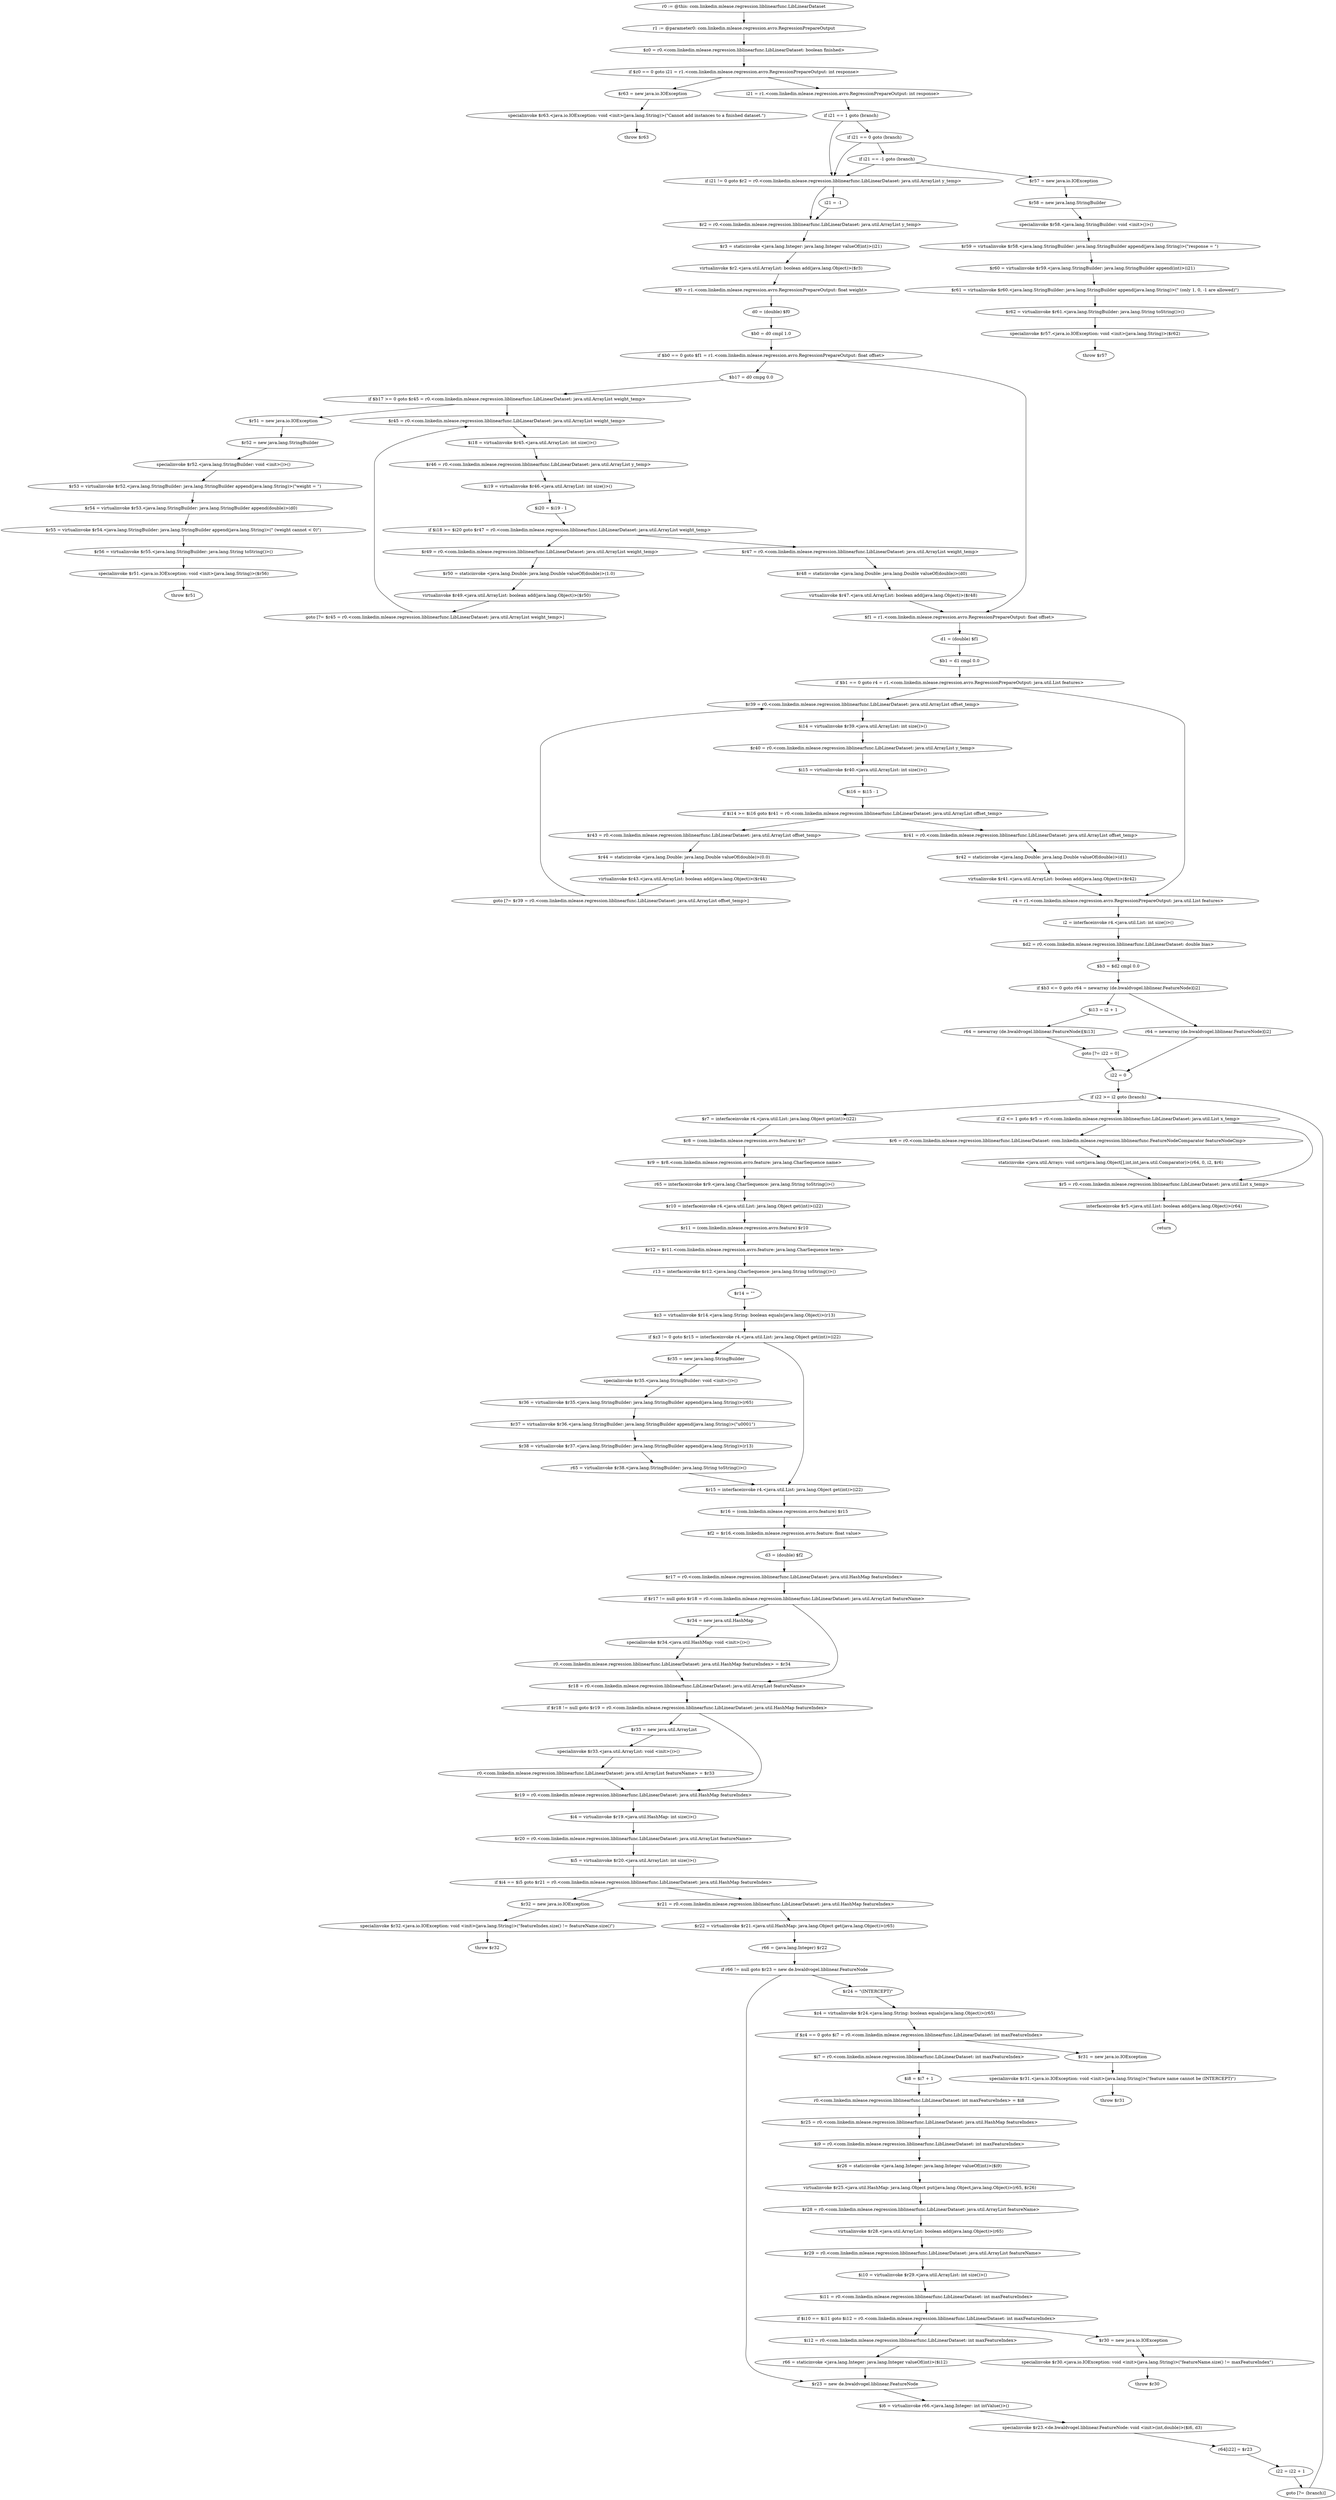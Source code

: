 digraph "unitGraph" {
    "r0 := @this: com.linkedin.mlease.regression.liblinearfunc.LibLinearDataset"
    "r1 := @parameter0: com.linkedin.mlease.regression.avro.RegressionPrepareOutput"
    "$z0 = r0.<com.linkedin.mlease.regression.liblinearfunc.LibLinearDataset: boolean finished>"
    "if $z0 == 0 goto i21 = r1.<com.linkedin.mlease.regression.avro.RegressionPrepareOutput: int response>"
    "$r63 = new java.io.IOException"
    "specialinvoke $r63.<java.io.IOException: void <init>(java.lang.String)>(\"Cannot add instances to a finished dataset.\")"
    "throw $r63"
    "i21 = r1.<com.linkedin.mlease.regression.avro.RegressionPrepareOutput: int response>"
    "if i21 == 1 goto (branch)"
    "if i21 == 0 goto (branch)"
    "if i21 == -1 goto (branch)"
    "$r57 = new java.io.IOException"
    "$r58 = new java.lang.StringBuilder"
    "specialinvoke $r58.<java.lang.StringBuilder: void <init>()>()"
    "$r59 = virtualinvoke $r58.<java.lang.StringBuilder: java.lang.StringBuilder append(java.lang.String)>(\"response = \")"
    "$r60 = virtualinvoke $r59.<java.lang.StringBuilder: java.lang.StringBuilder append(int)>(i21)"
    "$r61 = virtualinvoke $r60.<java.lang.StringBuilder: java.lang.StringBuilder append(java.lang.String)>(\" (only 1, 0, -1 are allowed)\")"
    "$r62 = virtualinvoke $r61.<java.lang.StringBuilder: java.lang.String toString()>()"
    "specialinvoke $r57.<java.io.IOException: void <init>(java.lang.String)>($r62)"
    "throw $r57"
    "if i21 != 0 goto $r2 = r0.<com.linkedin.mlease.regression.liblinearfunc.LibLinearDataset: java.util.ArrayList y_temp>"
    "i21 = -1"
    "$r2 = r0.<com.linkedin.mlease.regression.liblinearfunc.LibLinearDataset: java.util.ArrayList y_temp>"
    "$r3 = staticinvoke <java.lang.Integer: java.lang.Integer valueOf(int)>(i21)"
    "virtualinvoke $r2.<java.util.ArrayList: boolean add(java.lang.Object)>($r3)"
    "$f0 = r1.<com.linkedin.mlease.regression.avro.RegressionPrepareOutput: float weight>"
    "d0 = (double) $f0"
    "$b0 = d0 cmpl 1.0"
    "if $b0 == 0 goto $f1 = r1.<com.linkedin.mlease.regression.avro.RegressionPrepareOutput: float offset>"
    "$b17 = d0 cmpg 0.0"
    "if $b17 >= 0 goto $r45 = r0.<com.linkedin.mlease.regression.liblinearfunc.LibLinearDataset: java.util.ArrayList weight_temp>"
    "$r51 = new java.io.IOException"
    "$r52 = new java.lang.StringBuilder"
    "specialinvoke $r52.<java.lang.StringBuilder: void <init>()>()"
    "$r53 = virtualinvoke $r52.<java.lang.StringBuilder: java.lang.StringBuilder append(java.lang.String)>(\"weight = \")"
    "$r54 = virtualinvoke $r53.<java.lang.StringBuilder: java.lang.StringBuilder append(double)>(d0)"
    "$r55 = virtualinvoke $r54.<java.lang.StringBuilder: java.lang.StringBuilder append(java.lang.String)>(\" (weight cannot < 0)\")"
    "$r56 = virtualinvoke $r55.<java.lang.StringBuilder: java.lang.String toString()>()"
    "specialinvoke $r51.<java.io.IOException: void <init>(java.lang.String)>($r56)"
    "throw $r51"
    "$r45 = r0.<com.linkedin.mlease.regression.liblinearfunc.LibLinearDataset: java.util.ArrayList weight_temp>"
    "$i18 = virtualinvoke $r45.<java.util.ArrayList: int size()>()"
    "$r46 = r0.<com.linkedin.mlease.regression.liblinearfunc.LibLinearDataset: java.util.ArrayList y_temp>"
    "$i19 = virtualinvoke $r46.<java.util.ArrayList: int size()>()"
    "$i20 = $i19 - 1"
    "if $i18 >= $i20 goto $r47 = r0.<com.linkedin.mlease.regression.liblinearfunc.LibLinearDataset: java.util.ArrayList weight_temp>"
    "$r49 = r0.<com.linkedin.mlease.regression.liblinearfunc.LibLinearDataset: java.util.ArrayList weight_temp>"
    "$r50 = staticinvoke <java.lang.Double: java.lang.Double valueOf(double)>(1.0)"
    "virtualinvoke $r49.<java.util.ArrayList: boolean add(java.lang.Object)>($r50)"
    "goto [?= $r45 = r0.<com.linkedin.mlease.regression.liblinearfunc.LibLinearDataset: java.util.ArrayList weight_temp>]"
    "$r47 = r0.<com.linkedin.mlease.regression.liblinearfunc.LibLinearDataset: java.util.ArrayList weight_temp>"
    "$r48 = staticinvoke <java.lang.Double: java.lang.Double valueOf(double)>(d0)"
    "virtualinvoke $r47.<java.util.ArrayList: boolean add(java.lang.Object)>($r48)"
    "$f1 = r1.<com.linkedin.mlease.regression.avro.RegressionPrepareOutput: float offset>"
    "d1 = (double) $f1"
    "$b1 = d1 cmpl 0.0"
    "if $b1 == 0 goto r4 = r1.<com.linkedin.mlease.regression.avro.RegressionPrepareOutput: java.util.List features>"
    "$r39 = r0.<com.linkedin.mlease.regression.liblinearfunc.LibLinearDataset: java.util.ArrayList offset_temp>"
    "$i14 = virtualinvoke $r39.<java.util.ArrayList: int size()>()"
    "$r40 = r0.<com.linkedin.mlease.regression.liblinearfunc.LibLinearDataset: java.util.ArrayList y_temp>"
    "$i15 = virtualinvoke $r40.<java.util.ArrayList: int size()>()"
    "$i16 = $i15 - 1"
    "if $i14 >= $i16 goto $r41 = r0.<com.linkedin.mlease.regression.liblinearfunc.LibLinearDataset: java.util.ArrayList offset_temp>"
    "$r43 = r0.<com.linkedin.mlease.regression.liblinearfunc.LibLinearDataset: java.util.ArrayList offset_temp>"
    "$r44 = staticinvoke <java.lang.Double: java.lang.Double valueOf(double)>(0.0)"
    "virtualinvoke $r43.<java.util.ArrayList: boolean add(java.lang.Object)>($r44)"
    "goto [?= $r39 = r0.<com.linkedin.mlease.regression.liblinearfunc.LibLinearDataset: java.util.ArrayList offset_temp>]"
    "$r41 = r0.<com.linkedin.mlease.regression.liblinearfunc.LibLinearDataset: java.util.ArrayList offset_temp>"
    "$r42 = staticinvoke <java.lang.Double: java.lang.Double valueOf(double)>(d1)"
    "virtualinvoke $r41.<java.util.ArrayList: boolean add(java.lang.Object)>($r42)"
    "r4 = r1.<com.linkedin.mlease.regression.avro.RegressionPrepareOutput: java.util.List features>"
    "i2 = interfaceinvoke r4.<java.util.List: int size()>()"
    "$d2 = r0.<com.linkedin.mlease.regression.liblinearfunc.LibLinearDataset: double bias>"
    "$b3 = $d2 cmpl 0.0"
    "if $b3 <= 0 goto r64 = newarray (de.bwaldvogel.liblinear.FeatureNode)[i2]"
    "$i13 = i2 + 1"
    "r64 = newarray (de.bwaldvogel.liblinear.FeatureNode)[$i13]"
    "goto [?= i22 = 0]"
    "r64 = newarray (de.bwaldvogel.liblinear.FeatureNode)[i2]"
    "i22 = 0"
    "if i22 >= i2 goto (branch)"
    "$r7 = interfaceinvoke r4.<java.util.List: java.lang.Object get(int)>(i22)"
    "$r8 = (com.linkedin.mlease.regression.avro.feature) $r7"
    "$r9 = $r8.<com.linkedin.mlease.regression.avro.feature: java.lang.CharSequence name>"
    "r65 = interfaceinvoke $r9.<java.lang.CharSequence: java.lang.String toString()>()"
    "$r10 = interfaceinvoke r4.<java.util.List: java.lang.Object get(int)>(i22)"
    "$r11 = (com.linkedin.mlease.regression.avro.feature) $r10"
    "$r12 = $r11.<com.linkedin.mlease.regression.avro.feature: java.lang.CharSequence term>"
    "r13 = interfaceinvoke $r12.<java.lang.CharSequence: java.lang.String toString()>()"
    "$r14 = \"\""
    "$z3 = virtualinvoke $r14.<java.lang.String: boolean equals(java.lang.Object)>(r13)"
    "if $z3 != 0 goto $r15 = interfaceinvoke r4.<java.util.List: java.lang.Object get(int)>(i22)"
    "$r35 = new java.lang.StringBuilder"
    "specialinvoke $r35.<java.lang.StringBuilder: void <init>()>()"
    "$r36 = virtualinvoke $r35.<java.lang.StringBuilder: java.lang.StringBuilder append(java.lang.String)>(r65)"
    "$r37 = virtualinvoke $r36.<java.lang.StringBuilder: java.lang.StringBuilder append(java.lang.String)>(\"\u0001\")"
    "$r38 = virtualinvoke $r37.<java.lang.StringBuilder: java.lang.StringBuilder append(java.lang.String)>(r13)"
    "r65 = virtualinvoke $r38.<java.lang.StringBuilder: java.lang.String toString()>()"
    "$r15 = interfaceinvoke r4.<java.util.List: java.lang.Object get(int)>(i22)"
    "$r16 = (com.linkedin.mlease.regression.avro.feature) $r15"
    "$f2 = $r16.<com.linkedin.mlease.regression.avro.feature: float value>"
    "d3 = (double) $f2"
    "$r17 = r0.<com.linkedin.mlease.regression.liblinearfunc.LibLinearDataset: java.util.HashMap featureIndex>"
    "if $r17 != null goto $r18 = r0.<com.linkedin.mlease.regression.liblinearfunc.LibLinearDataset: java.util.ArrayList featureName>"
    "$r34 = new java.util.HashMap"
    "specialinvoke $r34.<java.util.HashMap: void <init>()>()"
    "r0.<com.linkedin.mlease.regression.liblinearfunc.LibLinearDataset: java.util.HashMap featureIndex> = $r34"
    "$r18 = r0.<com.linkedin.mlease.regression.liblinearfunc.LibLinearDataset: java.util.ArrayList featureName>"
    "if $r18 != null goto $r19 = r0.<com.linkedin.mlease.regression.liblinearfunc.LibLinearDataset: java.util.HashMap featureIndex>"
    "$r33 = new java.util.ArrayList"
    "specialinvoke $r33.<java.util.ArrayList: void <init>()>()"
    "r0.<com.linkedin.mlease.regression.liblinearfunc.LibLinearDataset: java.util.ArrayList featureName> = $r33"
    "$r19 = r0.<com.linkedin.mlease.regression.liblinearfunc.LibLinearDataset: java.util.HashMap featureIndex>"
    "$i4 = virtualinvoke $r19.<java.util.HashMap: int size()>()"
    "$r20 = r0.<com.linkedin.mlease.regression.liblinearfunc.LibLinearDataset: java.util.ArrayList featureName>"
    "$i5 = virtualinvoke $r20.<java.util.ArrayList: int size()>()"
    "if $i4 == $i5 goto $r21 = r0.<com.linkedin.mlease.regression.liblinearfunc.LibLinearDataset: java.util.HashMap featureIndex>"
    "$r32 = new java.io.IOException"
    "specialinvoke $r32.<java.io.IOException: void <init>(java.lang.String)>(\"featureIndex.size() != featureName.size()\")"
    "throw $r32"
    "$r21 = r0.<com.linkedin.mlease.regression.liblinearfunc.LibLinearDataset: java.util.HashMap featureIndex>"
    "$r22 = virtualinvoke $r21.<java.util.HashMap: java.lang.Object get(java.lang.Object)>(r65)"
    "r66 = (java.lang.Integer) $r22"
    "if r66 != null goto $r23 = new de.bwaldvogel.liblinear.FeatureNode"
    "$r24 = \"(INTERCEPT)\""
    "$z4 = virtualinvoke $r24.<java.lang.String: boolean equals(java.lang.Object)>(r65)"
    "if $z4 == 0 goto $i7 = r0.<com.linkedin.mlease.regression.liblinearfunc.LibLinearDataset: int maxFeatureIndex>"
    "$r31 = new java.io.IOException"
    "specialinvoke $r31.<java.io.IOException: void <init>(java.lang.String)>(\"feature name cannot be (INTERCEPT)\")"
    "throw $r31"
    "$i7 = r0.<com.linkedin.mlease.regression.liblinearfunc.LibLinearDataset: int maxFeatureIndex>"
    "$i8 = $i7 + 1"
    "r0.<com.linkedin.mlease.regression.liblinearfunc.LibLinearDataset: int maxFeatureIndex> = $i8"
    "$r25 = r0.<com.linkedin.mlease.regression.liblinearfunc.LibLinearDataset: java.util.HashMap featureIndex>"
    "$i9 = r0.<com.linkedin.mlease.regression.liblinearfunc.LibLinearDataset: int maxFeatureIndex>"
    "$r26 = staticinvoke <java.lang.Integer: java.lang.Integer valueOf(int)>($i9)"
    "virtualinvoke $r25.<java.util.HashMap: java.lang.Object put(java.lang.Object,java.lang.Object)>(r65, $r26)"
    "$r28 = r0.<com.linkedin.mlease.regression.liblinearfunc.LibLinearDataset: java.util.ArrayList featureName>"
    "virtualinvoke $r28.<java.util.ArrayList: boolean add(java.lang.Object)>(r65)"
    "$r29 = r0.<com.linkedin.mlease.regression.liblinearfunc.LibLinearDataset: java.util.ArrayList featureName>"
    "$i10 = virtualinvoke $r29.<java.util.ArrayList: int size()>()"
    "$i11 = r0.<com.linkedin.mlease.regression.liblinearfunc.LibLinearDataset: int maxFeatureIndex>"
    "if $i10 == $i11 goto $i12 = r0.<com.linkedin.mlease.regression.liblinearfunc.LibLinearDataset: int maxFeatureIndex>"
    "$r30 = new java.io.IOException"
    "specialinvoke $r30.<java.io.IOException: void <init>(java.lang.String)>(\"featureName.size() != maxFeatureIndex\")"
    "throw $r30"
    "$i12 = r0.<com.linkedin.mlease.regression.liblinearfunc.LibLinearDataset: int maxFeatureIndex>"
    "r66 = staticinvoke <java.lang.Integer: java.lang.Integer valueOf(int)>($i12)"
    "$r23 = new de.bwaldvogel.liblinear.FeatureNode"
    "$i6 = virtualinvoke r66.<java.lang.Integer: int intValue()>()"
    "specialinvoke $r23.<de.bwaldvogel.liblinear.FeatureNode: void <init>(int,double)>($i6, d3)"
    "r64[i22] = $r23"
    "i22 = i22 + 1"
    "goto [?= (branch)]"
    "if i2 <= 1 goto $r5 = r0.<com.linkedin.mlease.regression.liblinearfunc.LibLinearDataset: java.util.List x_temp>"
    "$r6 = r0.<com.linkedin.mlease.regression.liblinearfunc.LibLinearDataset: com.linkedin.mlease.regression.liblinearfunc.FeatureNodeComparator featureNodeCmp>"
    "staticinvoke <java.util.Arrays: void sort(java.lang.Object[],int,int,java.util.Comparator)>(r64, 0, i2, $r6)"
    "$r5 = r0.<com.linkedin.mlease.regression.liblinearfunc.LibLinearDataset: java.util.List x_temp>"
    "interfaceinvoke $r5.<java.util.List: boolean add(java.lang.Object)>(r64)"
    "return"
    "r0 := @this: com.linkedin.mlease.regression.liblinearfunc.LibLinearDataset"->"r1 := @parameter0: com.linkedin.mlease.regression.avro.RegressionPrepareOutput";
    "r1 := @parameter0: com.linkedin.mlease.regression.avro.RegressionPrepareOutput"->"$z0 = r0.<com.linkedin.mlease.regression.liblinearfunc.LibLinearDataset: boolean finished>";
    "$z0 = r0.<com.linkedin.mlease.regression.liblinearfunc.LibLinearDataset: boolean finished>"->"if $z0 == 0 goto i21 = r1.<com.linkedin.mlease.regression.avro.RegressionPrepareOutput: int response>";
    "if $z0 == 0 goto i21 = r1.<com.linkedin.mlease.regression.avro.RegressionPrepareOutput: int response>"->"$r63 = new java.io.IOException";
    "if $z0 == 0 goto i21 = r1.<com.linkedin.mlease.regression.avro.RegressionPrepareOutput: int response>"->"i21 = r1.<com.linkedin.mlease.regression.avro.RegressionPrepareOutput: int response>";
    "$r63 = new java.io.IOException"->"specialinvoke $r63.<java.io.IOException: void <init>(java.lang.String)>(\"Cannot add instances to a finished dataset.\")";
    "specialinvoke $r63.<java.io.IOException: void <init>(java.lang.String)>(\"Cannot add instances to a finished dataset.\")"->"throw $r63";
    "i21 = r1.<com.linkedin.mlease.regression.avro.RegressionPrepareOutput: int response>"->"if i21 == 1 goto (branch)";
    "if i21 == 1 goto (branch)"->"if i21 == 0 goto (branch)";
    "if i21 == 1 goto (branch)"->"if i21 != 0 goto $r2 = r0.<com.linkedin.mlease.regression.liblinearfunc.LibLinearDataset: java.util.ArrayList y_temp>";
    "if i21 == 0 goto (branch)"->"if i21 == -1 goto (branch)";
    "if i21 == 0 goto (branch)"->"if i21 != 0 goto $r2 = r0.<com.linkedin.mlease.regression.liblinearfunc.LibLinearDataset: java.util.ArrayList y_temp>";
    "if i21 == -1 goto (branch)"->"$r57 = new java.io.IOException";
    "if i21 == -1 goto (branch)"->"if i21 != 0 goto $r2 = r0.<com.linkedin.mlease.regression.liblinearfunc.LibLinearDataset: java.util.ArrayList y_temp>";
    "$r57 = new java.io.IOException"->"$r58 = new java.lang.StringBuilder";
    "$r58 = new java.lang.StringBuilder"->"specialinvoke $r58.<java.lang.StringBuilder: void <init>()>()";
    "specialinvoke $r58.<java.lang.StringBuilder: void <init>()>()"->"$r59 = virtualinvoke $r58.<java.lang.StringBuilder: java.lang.StringBuilder append(java.lang.String)>(\"response = \")";
    "$r59 = virtualinvoke $r58.<java.lang.StringBuilder: java.lang.StringBuilder append(java.lang.String)>(\"response = \")"->"$r60 = virtualinvoke $r59.<java.lang.StringBuilder: java.lang.StringBuilder append(int)>(i21)";
    "$r60 = virtualinvoke $r59.<java.lang.StringBuilder: java.lang.StringBuilder append(int)>(i21)"->"$r61 = virtualinvoke $r60.<java.lang.StringBuilder: java.lang.StringBuilder append(java.lang.String)>(\" (only 1, 0, -1 are allowed)\")";
    "$r61 = virtualinvoke $r60.<java.lang.StringBuilder: java.lang.StringBuilder append(java.lang.String)>(\" (only 1, 0, -1 are allowed)\")"->"$r62 = virtualinvoke $r61.<java.lang.StringBuilder: java.lang.String toString()>()";
    "$r62 = virtualinvoke $r61.<java.lang.StringBuilder: java.lang.String toString()>()"->"specialinvoke $r57.<java.io.IOException: void <init>(java.lang.String)>($r62)";
    "specialinvoke $r57.<java.io.IOException: void <init>(java.lang.String)>($r62)"->"throw $r57";
    "if i21 != 0 goto $r2 = r0.<com.linkedin.mlease.regression.liblinearfunc.LibLinearDataset: java.util.ArrayList y_temp>"->"i21 = -1";
    "if i21 != 0 goto $r2 = r0.<com.linkedin.mlease.regression.liblinearfunc.LibLinearDataset: java.util.ArrayList y_temp>"->"$r2 = r0.<com.linkedin.mlease.regression.liblinearfunc.LibLinearDataset: java.util.ArrayList y_temp>";
    "i21 = -1"->"$r2 = r0.<com.linkedin.mlease.regression.liblinearfunc.LibLinearDataset: java.util.ArrayList y_temp>";
    "$r2 = r0.<com.linkedin.mlease.regression.liblinearfunc.LibLinearDataset: java.util.ArrayList y_temp>"->"$r3 = staticinvoke <java.lang.Integer: java.lang.Integer valueOf(int)>(i21)";
    "$r3 = staticinvoke <java.lang.Integer: java.lang.Integer valueOf(int)>(i21)"->"virtualinvoke $r2.<java.util.ArrayList: boolean add(java.lang.Object)>($r3)";
    "virtualinvoke $r2.<java.util.ArrayList: boolean add(java.lang.Object)>($r3)"->"$f0 = r1.<com.linkedin.mlease.regression.avro.RegressionPrepareOutput: float weight>";
    "$f0 = r1.<com.linkedin.mlease.regression.avro.RegressionPrepareOutput: float weight>"->"d0 = (double) $f0";
    "d0 = (double) $f0"->"$b0 = d0 cmpl 1.0";
    "$b0 = d0 cmpl 1.0"->"if $b0 == 0 goto $f1 = r1.<com.linkedin.mlease.regression.avro.RegressionPrepareOutput: float offset>";
    "if $b0 == 0 goto $f1 = r1.<com.linkedin.mlease.regression.avro.RegressionPrepareOutput: float offset>"->"$b17 = d0 cmpg 0.0";
    "if $b0 == 0 goto $f1 = r1.<com.linkedin.mlease.regression.avro.RegressionPrepareOutput: float offset>"->"$f1 = r1.<com.linkedin.mlease.regression.avro.RegressionPrepareOutput: float offset>";
    "$b17 = d0 cmpg 0.0"->"if $b17 >= 0 goto $r45 = r0.<com.linkedin.mlease.regression.liblinearfunc.LibLinearDataset: java.util.ArrayList weight_temp>";
    "if $b17 >= 0 goto $r45 = r0.<com.linkedin.mlease.regression.liblinearfunc.LibLinearDataset: java.util.ArrayList weight_temp>"->"$r51 = new java.io.IOException";
    "if $b17 >= 0 goto $r45 = r0.<com.linkedin.mlease.regression.liblinearfunc.LibLinearDataset: java.util.ArrayList weight_temp>"->"$r45 = r0.<com.linkedin.mlease.regression.liblinearfunc.LibLinearDataset: java.util.ArrayList weight_temp>";
    "$r51 = new java.io.IOException"->"$r52 = new java.lang.StringBuilder";
    "$r52 = new java.lang.StringBuilder"->"specialinvoke $r52.<java.lang.StringBuilder: void <init>()>()";
    "specialinvoke $r52.<java.lang.StringBuilder: void <init>()>()"->"$r53 = virtualinvoke $r52.<java.lang.StringBuilder: java.lang.StringBuilder append(java.lang.String)>(\"weight = \")";
    "$r53 = virtualinvoke $r52.<java.lang.StringBuilder: java.lang.StringBuilder append(java.lang.String)>(\"weight = \")"->"$r54 = virtualinvoke $r53.<java.lang.StringBuilder: java.lang.StringBuilder append(double)>(d0)";
    "$r54 = virtualinvoke $r53.<java.lang.StringBuilder: java.lang.StringBuilder append(double)>(d0)"->"$r55 = virtualinvoke $r54.<java.lang.StringBuilder: java.lang.StringBuilder append(java.lang.String)>(\" (weight cannot < 0)\")";
    "$r55 = virtualinvoke $r54.<java.lang.StringBuilder: java.lang.StringBuilder append(java.lang.String)>(\" (weight cannot < 0)\")"->"$r56 = virtualinvoke $r55.<java.lang.StringBuilder: java.lang.String toString()>()";
    "$r56 = virtualinvoke $r55.<java.lang.StringBuilder: java.lang.String toString()>()"->"specialinvoke $r51.<java.io.IOException: void <init>(java.lang.String)>($r56)";
    "specialinvoke $r51.<java.io.IOException: void <init>(java.lang.String)>($r56)"->"throw $r51";
    "$r45 = r0.<com.linkedin.mlease.regression.liblinearfunc.LibLinearDataset: java.util.ArrayList weight_temp>"->"$i18 = virtualinvoke $r45.<java.util.ArrayList: int size()>()";
    "$i18 = virtualinvoke $r45.<java.util.ArrayList: int size()>()"->"$r46 = r0.<com.linkedin.mlease.regression.liblinearfunc.LibLinearDataset: java.util.ArrayList y_temp>";
    "$r46 = r0.<com.linkedin.mlease.regression.liblinearfunc.LibLinearDataset: java.util.ArrayList y_temp>"->"$i19 = virtualinvoke $r46.<java.util.ArrayList: int size()>()";
    "$i19 = virtualinvoke $r46.<java.util.ArrayList: int size()>()"->"$i20 = $i19 - 1";
    "$i20 = $i19 - 1"->"if $i18 >= $i20 goto $r47 = r0.<com.linkedin.mlease.regression.liblinearfunc.LibLinearDataset: java.util.ArrayList weight_temp>";
    "if $i18 >= $i20 goto $r47 = r0.<com.linkedin.mlease.regression.liblinearfunc.LibLinearDataset: java.util.ArrayList weight_temp>"->"$r49 = r0.<com.linkedin.mlease.regression.liblinearfunc.LibLinearDataset: java.util.ArrayList weight_temp>";
    "if $i18 >= $i20 goto $r47 = r0.<com.linkedin.mlease.regression.liblinearfunc.LibLinearDataset: java.util.ArrayList weight_temp>"->"$r47 = r0.<com.linkedin.mlease.regression.liblinearfunc.LibLinearDataset: java.util.ArrayList weight_temp>";
    "$r49 = r0.<com.linkedin.mlease.regression.liblinearfunc.LibLinearDataset: java.util.ArrayList weight_temp>"->"$r50 = staticinvoke <java.lang.Double: java.lang.Double valueOf(double)>(1.0)";
    "$r50 = staticinvoke <java.lang.Double: java.lang.Double valueOf(double)>(1.0)"->"virtualinvoke $r49.<java.util.ArrayList: boolean add(java.lang.Object)>($r50)";
    "virtualinvoke $r49.<java.util.ArrayList: boolean add(java.lang.Object)>($r50)"->"goto [?= $r45 = r0.<com.linkedin.mlease.regression.liblinearfunc.LibLinearDataset: java.util.ArrayList weight_temp>]";
    "goto [?= $r45 = r0.<com.linkedin.mlease.regression.liblinearfunc.LibLinearDataset: java.util.ArrayList weight_temp>]"->"$r45 = r0.<com.linkedin.mlease.regression.liblinearfunc.LibLinearDataset: java.util.ArrayList weight_temp>";
    "$r47 = r0.<com.linkedin.mlease.regression.liblinearfunc.LibLinearDataset: java.util.ArrayList weight_temp>"->"$r48 = staticinvoke <java.lang.Double: java.lang.Double valueOf(double)>(d0)";
    "$r48 = staticinvoke <java.lang.Double: java.lang.Double valueOf(double)>(d0)"->"virtualinvoke $r47.<java.util.ArrayList: boolean add(java.lang.Object)>($r48)";
    "virtualinvoke $r47.<java.util.ArrayList: boolean add(java.lang.Object)>($r48)"->"$f1 = r1.<com.linkedin.mlease.regression.avro.RegressionPrepareOutput: float offset>";
    "$f1 = r1.<com.linkedin.mlease.regression.avro.RegressionPrepareOutput: float offset>"->"d1 = (double) $f1";
    "d1 = (double) $f1"->"$b1 = d1 cmpl 0.0";
    "$b1 = d1 cmpl 0.0"->"if $b1 == 0 goto r4 = r1.<com.linkedin.mlease.regression.avro.RegressionPrepareOutput: java.util.List features>";
    "if $b1 == 0 goto r4 = r1.<com.linkedin.mlease.regression.avro.RegressionPrepareOutput: java.util.List features>"->"$r39 = r0.<com.linkedin.mlease.regression.liblinearfunc.LibLinearDataset: java.util.ArrayList offset_temp>";
    "if $b1 == 0 goto r4 = r1.<com.linkedin.mlease.regression.avro.RegressionPrepareOutput: java.util.List features>"->"r4 = r1.<com.linkedin.mlease.regression.avro.RegressionPrepareOutput: java.util.List features>";
    "$r39 = r0.<com.linkedin.mlease.regression.liblinearfunc.LibLinearDataset: java.util.ArrayList offset_temp>"->"$i14 = virtualinvoke $r39.<java.util.ArrayList: int size()>()";
    "$i14 = virtualinvoke $r39.<java.util.ArrayList: int size()>()"->"$r40 = r0.<com.linkedin.mlease.regression.liblinearfunc.LibLinearDataset: java.util.ArrayList y_temp>";
    "$r40 = r0.<com.linkedin.mlease.regression.liblinearfunc.LibLinearDataset: java.util.ArrayList y_temp>"->"$i15 = virtualinvoke $r40.<java.util.ArrayList: int size()>()";
    "$i15 = virtualinvoke $r40.<java.util.ArrayList: int size()>()"->"$i16 = $i15 - 1";
    "$i16 = $i15 - 1"->"if $i14 >= $i16 goto $r41 = r0.<com.linkedin.mlease.regression.liblinearfunc.LibLinearDataset: java.util.ArrayList offset_temp>";
    "if $i14 >= $i16 goto $r41 = r0.<com.linkedin.mlease.regression.liblinearfunc.LibLinearDataset: java.util.ArrayList offset_temp>"->"$r43 = r0.<com.linkedin.mlease.regression.liblinearfunc.LibLinearDataset: java.util.ArrayList offset_temp>";
    "if $i14 >= $i16 goto $r41 = r0.<com.linkedin.mlease.regression.liblinearfunc.LibLinearDataset: java.util.ArrayList offset_temp>"->"$r41 = r0.<com.linkedin.mlease.regression.liblinearfunc.LibLinearDataset: java.util.ArrayList offset_temp>";
    "$r43 = r0.<com.linkedin.mlease.regression.liblinearfunc.LibLinearDataset: java.util.ArrayList offset_temp>"->"$r44 = staticinvoke <java.lang.Double: java.lang.Double valueOf(double)>(0.0)";
    "$r44 = staticinvoke <java.lang.Double: java.lang.Double valueOf(double)>(0.0)"->"virtualinvoke $r43.<java.util.ArrayList: boolean add(java.lang.Object)>($r44)";
    "virtualinvoke $r43.<java.util.ArrayList: boolean add(java.lang.Object)>($r44)"->"goto [?= $r39 = r0.<com.linkedin.mlease.regression.liblinearfunc.LibLinearDataset: java.util.ArrayList offset_temp>]";
    "goto [?= $r39 = r0.<com.linkedin.mlease.regression.liblinearfunc.LibLinearDataset: java.util.ArrayList offset_temp>]"->"$r39 = r0.<com.linkedin.mlease.regression.liblinearfunc.LibLinearDataset: java.util.ArrayList offset_temp>";
    "$r41 = r0.<com.linkedin.mlease.regression.liblinearfunc.LibLinearDataset: java.util.ArrayList offset_temp>"->"$r42 = staticinvoke <java.lang.Double: java.lang.Double valueOf(double)>(d1)";
    "$r42 = staticinvoke <java.lang.Double: java.lang.Double valueOf(double)>(d1)"->"virtualinvoke $r41.<java.util.ArrayList: boolean add(java.lang.Object)>($r42)";
    "virtualinvoke $r41.<java.util.ArrayList: boolean add(java.lang.Object)>($r42)"->"r4 = r1.<com.linkedin.mlease.regression.avro.RegressionPrepareOutput: java.util.List features>";
    "r4 = r1.<com.linkedin.mlease.regression.avro.RegressionPrepareOutput: java.util.List features>"->"i2 = interfaceinvoke r4.<java.util.List: int size()>()";
    "i2 = interfaceinvoke r4.<java.util.List: int size()>()"->"$d2 = r0.<com.linkedin.mlease.regression.liblinearfunc.LibLinearDataset: double bias>";
    "$d2 = r0.<com.linkedin.mlease.regression.liblinearfunc.LibLinearDataset: double bias>"->"$b3 = $d2 cmpl 0.0";
    "$b3 = $d2 cmpl 0.0"->"if $b3 <= 0 goto r64 = newarray (de.bwaldvogel.liblinear.FeatureNode)[i2]";
    "if $b3 <= 0 goto r64 = newarray (de.bwaldvogel.liblinear.FeatureNode)[i2]"->"$i13 = i2 + 1";
    "if $b3 <= 0 goto r64 = newarray (de.bwaldvogel.liblinear.FeatureNode)[i2]"->"r64 = newarray (de.bwaldvogel.liblinear.FeatureNode)[i2]";
    "$i13 = i2 + 1"->"r64 = newarray (de.bwaldvogel.liblinear.FeatureNode)[$i13]";
    "r64 = newarray (de.bwaldvogel.liblinear.FeatureNode)[$i13]"->"goto [?= i22 = 0]";
    "goto [?= i22 = 0]"->"i22 = 0";
    "r64 = newarray (de.bwaldvogel.liblinear.FeatureNode)[i2]"->"i22 = 0";
    "i22 = 0"->"if i22 >= i2 goto (branch)";
    "if i22 >= i2 goto (branch)"->"$r7 = interfaceinvoke r4.<java.util.List: java.lang.Object get(int)>(i22)";
    "if i22 >= i2 goto (branch)"->"if i2 <= 1 goto $r5 = r0.<com.linkedin.mlease.regression.liblinearfunc.LibLinearDataset: java.util.List x_temp>";
    "$r7 = interfaceinvoke r4.<java.util.List: java.lang.Object get(int)>(i22)"->"$r8 = (com.linkedin.mlease.regression.avro.feature) $r7";
    "$r8 = (com.linkedin.mlease.regression.avro.feature) $r7"->"$r9 = $r8.<com.linkedin.mlease.regression.avro.feature: java.lang.CharSequence name>";
    "$r9 = $r8.<com.linkedin.mlease.regression.avro.feature: java.lang.CharSequence name>"->"r65 = interfaceinvoke $r9.<java.lang.CharSequence: java.lang.String toString()>()";
    "r65 = interfaceinvoke $r9.<java.lang.CharSequence: java.lang.String toString()>()"->"$r10 = interfaceinvoke r4.<java.util.List: java.lang.Object get(int)>(i22)";
    "$r10 = interfaceinvoke r4.<java.util.List: java.lang.Object get(int)>(i22)"->"$r11 = (com.linkedin.mlease.regression.avro.feature) $r10";
    "$r11 = (com.linkedin.mlease.regression.avro.feature) $r10"->"$r12 = $r11.<com.linkedin.mlease.regression.avro.feature: java.lang.CharSequence term>";
    "$r12 = $r11.<com.linkedin.mlease.regression.avro.feature: java.lang.CharSequence term>"->"r13 = interfaceinvoke $r12.<java.lang.CharSequence: java.lang.String toString()>()";
    "r13 = interfaceinvoke $r12.<java.lang.CharSequence: java.lang.String toString()>()"->"$r14 = \"\"";
    "$r14 = \"\""->"$z3 = virtualinvoke $r14.<java.lang.String: boolean equals(java.lang.Object)>(r13)";
    "$z3 = virtualinvoke $r14.<java.lang.String: boolean equals(java.lang.Object)>(r13)"->"if $z3 != 0 goto $r15 = interfaceinvoke r4.<java.util.List: java.lang.Object get(int)>(i22)";
    "if $z3 != 0 goto $r15 = interfaceinvoke r4.<java.util.List: java.lang.Object get(int)>(i22)"->"$r35 = new java.lang.StringBuilder";
    "if $z3 != 0 goto $r15 = interfaceinvoke r4.<java.util.List: java.lang.Object get(int)>(i22)"->"$r15 = interfaceinvoke r4.<java.util.List: java.lang.Object get(int)>(i22)";
    "$r35 = new java.lang.StringBuilder"->"specialinvoke $r35.<java.lang.StringBuilder: void <init>()>()";
    "specialinvoke $r35.<java.lang.StringBuilder: void <init>()>()"->"$r36 = virtualinvoke $r35.<java.lang.StringBuilder: java.lang.StringBuilder append(java.lang.String)>(r65)";
    "$r36 = virtualinvoke $r35.<java.lang.StringBuilder: java.lang.StringBuilder append(java.lang.String)>(r65)"->"$r37 = virtualinvoke $r36.<java.lang.StringBuilder: java.lang.StringBuilder append(java.lang.String)>(\"\u0001\")";
    "$r37 = virtualinvoke $r36.<java.lang.StringBuilder: java.lang.StringBuilder append(java.lang.String)>(\"\u0001\")"->"$r38 = virtualinvoke $r37.<java.lang.StringBuilder: java.lang.StringBuilder append(java.lang.String)>(r13)";
    "$r38 = virtualinvoke $r37.<java.lang.StringBuilder: java.lang.StringBuilder append(java.lang.String)>(r13)"->"r65 = virtualinvoke $r38.<java.lang.StringBuilder: java.lang.String toString()>()";
    "r65 = virtualinvoke $r38.<java.lang.StringBuilder: java.lang.String toString()>()"->"$r15 = interfaceinvoke r4.<java.util.List: java.lang.Object get(int)>(i22)";
    "$r15 = interfaceinvoke r4.<java.util.List: java.lang.Object get(int)>(i22)"->"$r16 = (com.linkedin.mlease.regression.avro.feature) $r15";
    "$r16 = (com.linkedin.mlease.regression.avro.feature) $r15"->"$f2 = $r16.<com.linkedin.mlease.regression.avro.feature: float value>";
    "$f2 = $r16.<com.linkedin.mlease.regression.avro.feature: float value>"->"d3 = (double) $f2";
    "d3 = (double) $f2"->"$r17 = r0.<com.linkedin.mlease.regression.liblinearfunc.LibLinearDataset: java.util.HashMap featureIndex>";
    "$r17 = r0.<com.linkedin.mlease.regression.liblinearfunc.LibLinearDataset: java.util.HashMap featureIndex>"->"if $r17 != null goto $r18 = r0.<com.linkedin.mlease.regression.liblinearfunc.LibLinearDataset: java.util.ArrayList featureName>";
    "if $r17 != null goto $r18 = r0.<com.linkedin.mlease.regression.liblinearfunc.LibLinearDataset: java.util.ArrayList featureName>"->"$r34 = new java.util.HashMap";
    "if $r17 != null goto $r18 = r0.<com.linkedin.mlease.regression.liblinearfunc.LibLinearDataset: java.util.ArrayList featureName>"->"$r18 = r0.<com.linkedin.mlease.regression.liblinearfunc.LibLinearDataset: java.util.ArrayList featureName>";
    "$r34 = new java.util.HashMap"->"specialinvoke $r34.<java.util.HashMap: void <init>()>()";
    "specialinvoke $r34.<java.util.HashMap: void <init>()>()"->"r0.<com.linkedin.mlease.regression.liblinearfunc.LibLinearDataset: java.util.HashMap featureIndex> = $r34";
    "r0.<com.linkedin.mlease.regression.liblinearfunc.LibLinearDataset: java.util.HashMap featureIndex> = $r34"->"$r18 = r0.<com.linkedin.mlease.regression.liblinearfunc.LibLinearDataset: java.util.ArrayList featureName>";
    "$r18 = r0.<com.linkedin.mlease.regression.liblinearfunc.LibLinearDataset: java.util.ArrayList featureName>"->"if $r18 != null goto $r19 = r0.<com.linkedin.mlease.regression.liblinearfunc.LibLinearDataset: java.util.HashMap featureIndex>";
    "if $r18 != null goto $r19 = r0.<com.linkedin.mlease.regression.liblinearfunc.LibLinearDataset: java.util.HashMap featureIndex>"->"$r33 = new java.util.ArrayList";
    "if $r18 != null goto $r19 = r0.<com.linkedin.mlease.regression.liblinearfunc.LibLinearDataset: java.util.HashMap featureIndex>"->"$r19 = r0.<com.linkedin.mlease.regression.liblinearfunc.LibLinearDataset: java.util.HashMap featureIndex>";
    "$r33 = new java.util.ArrayList"->"specialinvoke $r33.<java.util.ArrayList: void <init>()>()";
    "specialinvoke $r33.<java.util.ArrayList: void <init>()>()"->"r0.<com.linkedin.mlease.regression.liblinearfunc.LibLinearDataset: java.util.ArrayList featureName> = $r33";
    "r0.<com.linkedin.mlease.regression.liblinearfunc.LibLinearDataset: java.util.ArrayList featureName> = $r33"->"$r19 = r0.<com.linkedin.mlease.regression.liblinearfunc.LibLinearDataset: java.util.HashMap featureIndex>";
    "$r19 = r0.<com.linkedin.mlease.regression.liblinearfunc.LibLinearDataset: java.util.HashMap featureIndex>"->"$i4 = virtualinvoke $r19.<java.util.HashMap: int size()>()";
    "$i4 = virtualinvoke $r19.<java.util.HashMap: int size()>()"->"$r20 = r0.<com.linkedin.mlease.regression.liblinearfunc.LibLinearDataset: java.util.ArrayList featureName>";
    "$r20 = r0.<com.linkedin.mlease.regression.liblinearfunc.LibLinearDataset: java.util.ArrayList featureName>"->"$i5 = virtualinvoke $r20.<java.util.ArrayList: int size()>()";
    "$i5 = virtualinvoke $r20.<java.util.ArrayList: int size()>()"->"if $i4 == $i5 goto $r21 = r0.<com.linkedin.mlease.regression.liblinearfunc.LibLinearDataset: java.util.HashMap featureIndex>";
    "if $i4 == $i5 goto $r21 = r0.<com.linkedin.mlease.regression.liblinearfunc.LibLinearDataset: java.util.HashMap featureIndex>"->"$r32 = new java.io.IOException";
    "if $i4 == $i5 goto $r21 = r0.<com.linkedin.mlease.regression.liblinearfunc.LibLinearDataset: java.util.HashMap featureIndex>"->"$r21 = r0.<com.linkedin.mlease.regression.liblinearfunc.LibLinearDataset: java.util.HashMap featureIndex>";
    "$r32 = new java.io.IOException"->"specialinvoke $r32.<java.io.IOException: void <init>(java.lang.String)>(\"featureIndex.size() != featureName.size()\")";
    "specialinvoke $r32.<java.io.IOException: void <init>(java.lang.String)>(\"featureIndex.size() != featureName.size()\")"->"throw $r32";
    "$r21 = r0.<com.linkedin.mlease.regression.liblinearfunc.LibLinearDataset: java.util.HashMap featureIndex>"->"$r22 = virtualinvoke $r21.<java.util.HashMap: java.lang.Object get(java.lang.Object)>(r65)";
    "$r22 = virtualinvoke $r21.<java.util.HashMap: java.lang.Object get(java.lang.Object)>(r65)"->"r66 = (java.lang.Integer) $r22";
    "r66 = (java.lang.Integer) $r22"->"if r66 != null goto $r23 = new de.bwaldvogel.liblinear.FeatureNode";
    "if r66 != null goto $r23 = new de.bwaldvogel.liblinear.FeatureNode"->"$r24 = \"(INTERCEPT)\"";
    "if r66 != null goto $r23 = new de.bwaldvogel.liblinear.FeatureNode"->"$r23 = new de.bwaldvogel.liblinear.FeatureNode";
    "$r24 = \"(INTERCEPT)\""->"$z4 = virtualinvoke $r24.<java.lang.String: boolean equals(java.lang.Object)>(r65)";
    "$z4 = virtualinvoke $r24.<java.lang.String: boolean equals(java.lang.Object)>(r65)"->"if $z4 == 0 goto $i7 = r0.<com.linkedin.mlease.regression.liblinearfunc.LibLinearDataset: int maxFeatureIndex>";
    "if $z4 == 0 goto $i7 = r0.<com.linkedin.mlease.regression.liblinearfunc.LibLinearDataset: int maxFeatureIndex>"->"$r31 = new java.io.IOException";
    "if $z4 == 0 goto $i7 = r0.<com.linkedin.mlease.regression.liblinearfunc.LibLinearDataset: int maxFeatureIndex>"->"$i7 = r0.<com.linkedin.mlease.regression.liblinearfunc.LibLinearDataset: int maxFeatureIndex>";
    "$r31 = new java.io.IOException"->"specialinvoke $r31.<java.io.IOException: void <init>(java.lang.String)>(\"feature name cannot be (INTERCEPT)\")";
    "specialinvoke $r31.<java.io.IOException: void <init>(java.lang.String)>(\"feature name cannot be (INTERCEPT)\")"->"throw $r31";
    "$i7 = r0.<com.linkedin.mlease.regression.liblinearfunc.LibLinearDataset: int maxFeatureIndex>"->"$i8 = $i7 + 1";
    "$i8 = $i7 + 1"->"r0.<com.linkedin.mlease.regression.liblinearfunc.LibLinearDataset: int maxFeatureIndex> = $i8";
    "r0.<com.linkedin.mlease.regression.liblinearfunc.LibLinearDataset: int maxFeatureIndex> = $i8"->"$r25 = r0.<com.linkedin.mlease.regression.liblinearfunc.LibLinearDataset: java.util.HashMap featureIndex>";
    "$r25 = r0.<com.linkedin.mlease.regression.liblinearfunc.LibLinearDataset: java.util.HashMap featureIndex>"->"$i9 = r0.<com.linkedin.mlease.regression.liblinearfunc.LibLinearDataset: int maxFeatureIndex>";
    "$i9 = r0.<com.linkedin.mlease.regression.liblinearfunc.LibLinearDataset: int maxFeatureIndex>"->"$r26 = staticinvoke <java.lang.Integer: java.lang.Integer valueOf(int)>($i9)";
    "$r26 = staticinvoke <java.lang.Integer: java.lang.Integer valueOf(int)>($i9)"->"virtualinvoke $r25.<java.util.HashMap: java.lang.Object put(java.lang.Object,java.lang.Object)>(r65, $r26)";
    "virtualinvoke $r25.<java.util.HashMap: java.lang.Object put(java.lang.Object,java.lang.Object)>(r65, $r26)"->"$r28 = r0.<com.linkedin.mlease.regression.liblinearfunc.LibLinearDataset: java.util.ArrayList featureName>";
    "$r28 = r0.<com.linkedin.mlease.regression.liblinearfunc.LibLinearDataset: java.util.ArrayList featureName>"->"virtualinvoke $r28.<java.util.ArrayList: boolean add(java.lang.Object)>(r65)";
    "virtualinvoke $r28.<java.util.ArrayList: boolean add(java.lang.Object)>(r65)"->"$r29 = r0.<com.linkedin.mlease.regression.liblinearfunc.LibLinearDataset: java.util.ArrayList featureName>";
    "$r29 = r0.<com.linkedin.mlease.regression.liblinearfunc.LibLinearDataset: java.util.ArrayList featureName>"->"$i10 = virtualinvoke $r29.<java.util.ArrayList: int size()>()";
    "$i10 = virtualinvoke $r29.<java.util.ArrayList: int size()>()"->"$i11 = r0.<com.linkedin.mlease.regression.liblinearfunc.LibLinearDataset: int maxFeatureIndex>";
    "$i11 = r0.<com.linkedin.mlease.regression.liblinearfunc.LibLinearDataset: int maxFeatureIndex>"->"if $i10 == $i11 goto $i12 = r0.<com.linkedin.mlease.regression.liblinearfunc.LibLinearDataset: int maxFeatureIndex>";
    "if $i10 == $i11 goto $i12 = r0.<com.linkedin.mlease.regression.liblinearfunc.LibLinearDataset: int maxFeatureIndex>"->"$r30 = new java.io.IOException";
    "if $i10 == $i11 goto $i12 = r0.<com.linkedin.mlease.regression.liblinearfunc.LibLinearDataset: int maxFeatureIndex>"->"$i12 = r0.<com.linkedin.mlease.regression.liblinearfunc.LibLinearDataset: int maxFeatureIndex>";
    "$r30 = new java.io.IOException"->"specialinvoke $r30.<java.io.IOException: void <init>(java.lang.String)>(\"featureName.size() != maxFeatureIndex\")";
    "specialinvoke $r30.<java.io.IOException: void <init>(java.lang.String)>(\"featureName.size() != maxFeatureIndex\")"->"throw $r30";
    "$i12 = r0.<com.linkedin.mlease.regression.liblinearfunc.LibLinearDataset: int maxFeatureIndex>"->"r66 = staticinvoke <java.lang.Integer: java.lang.Integer valueOf(int)>($i12)";
    "r66 = staticinvoke <java.lang.Integer: java.lang.Integer valueOf(int)>($i12)"->"$r23 = new de.bwaldvogel.liblinear.FeatureNode";
    "$r23 = new de.bwaldvogel.liblinear.FeatureNode"->"$i6 = virtualinvoke r66.<java.lang.Integer: int intValue()>()";
    "$i6 = virtualinvoke r66.<java.lang.Integer: int intValue()>()"->"specialinvoke $r23.<de.bwaldvogel.liblinear.FeatureNode: void <init>(int,double)>($i6, d3)";
    "specialinvoke $r23.<de.bwaldvogel.liblinear.FeatureNode: void <init>(int,double)>($i6, d3)"->"r64[i22] = $r23";
    "r64[i22] = $r23"->"i22 = i22 + 1";
    "i22 = i22 + 1"->"goto [?= (branch)]";
    "goto [?= (branch)]"->"if i22 >= i2 goto (branch)";
    "if i2 <= 1 goto $r5 = r0.<com.linkedin.mlease.regression.liblinearfunc.LibLinearDataset: java.util.List x_temp>"->"$r6 = r0.<com.linkedin.mlease.regression.liblinearfunc.LibLinearDataset: com.linkedin.mlease.regression.liblinearfunc.FeatureNodeComparator featureNodeCmp>";
    "if i2 <= 1 goto $r5 = r0.<com.linkedin.mlease.regression.liblinearfunc.LibLinearDataset: java.util.List x_temp>"->"$r5 = r0.<com.linkedin.mlease.regression.liblinearfunc.LibLinearDataset: java.util.List x_temp>";
    "$r6 = r0.<com.linkedin.mlease.regression.liblinearfunc.LibLinearDataset: com.linkedin.mlease.regression.liblinearfunc.FeatureNodeComparator featureNodeCmp>"->"staticinvoke <java.util.Arrays: void sort(java.lang.Object[],int,int,java.util.Comparator)>(r64, 0, i2, $r6)";
    "staticinvoke <java.util.Arrays: void sort(java.lang.Object[],int,int,java.util.Comparator)>(r64, 0, i2, $r6)"->"$r5 = r0.<com.linkedin.mlease.regression.liblinearfunc.LibLinearDataset: java.util.List x_temp>";
    "$r5 = r0.<com.linkedin.mlease.regression.liblinearfunc.LibLinearDataset: java.util.List x_temp>"->"interfaceinvoke $r5.<java.util.List: boolean add(java.lang.Object)>(r64)";
    "interfaceinvoke $r5.<java.util.List: boolean add(java.lang.Object)>(r64)"->"return";
}

